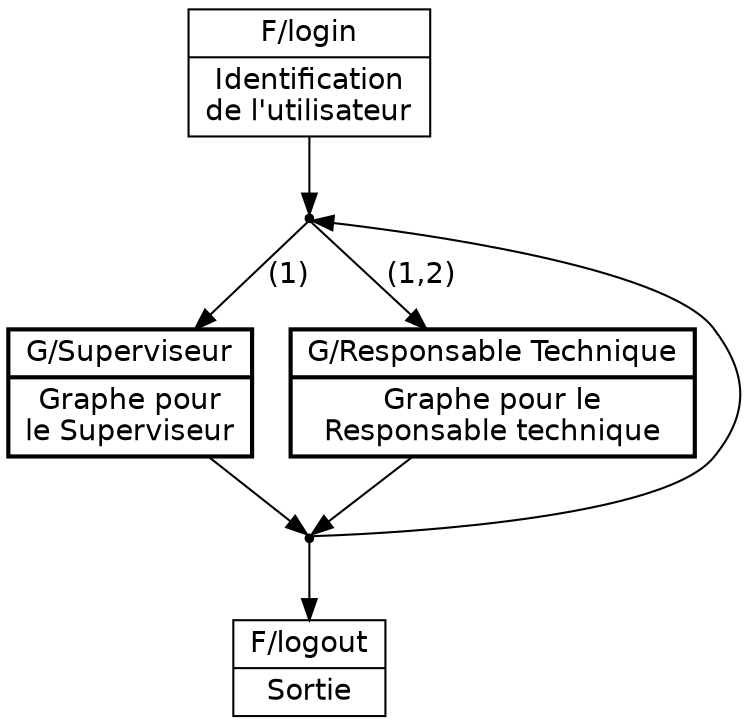 digraph {
	
	fontname = "Bitstream Vera Sans"
		
	node [
		fontname = "Bitstream Vera Sans"
		shape = "record"
	]
	
	edge [
		fontname = "Bitstream Vera Sans"
	]
	
	login [
		label = "{F/login|Identification\nde l'utilisateur}"
	]
	
	logout [
		label = "{F/logout|Sortie}"
	]
	
	Superviseur [
		label = "{G/Superviseur|Graphe pour\nle Superviseur}"
		penwidth = 2.0
	]
	
	RespTechnique [
		label = "{G/Responsable Technique|Graphe pour le\nResponsable technique}"
		penwidth = 2.0
	]

	up [
		shape = "point"
	]

	down [
		shape = "point"
	]
	
	login -> up
	
	up -> Superviseur [ label = "(1)" ]
	up -> RespTechnique [ label = "(1,2)" ]
	
	Superviseur -> down
	RespTechnique -> down
	
	down -> logout
	down -> up [ constraint = False ]
}